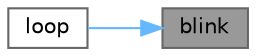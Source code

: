 digraph "blink"
{
 // INTERACTIVE_SVG=YES
 // LATEX_PDF_SIZE
  bgcolor="transparent";
  edge [fontname=Helvetica,fontsize=10,labelfontname=Helvetica,labelfontsize=10];
  node [fontname=Helvetica,fontsize=10,shape=box,height=0.2,width=0.4];
  rankdir="RL";
  Node1 [id="Node000001",label="blink",height=0.2,width=0.4,color="gray40", fillcolor="grey60", style="filled", fontcolor="black",tooltip="Blinks the LED."];
  Node1 -> Node2 [id="edge1_Node000001_Node000002",dir="back",color="steelblue1",style="solid",tooltip=" "];
  Node2 [id="Node000002",label="loop",height=0.2,width=0.4,color="grey40", fillcolor="white", style="filled",URL="$de/df7/JagunecLabos2_2sketch_8ino.html#afe461d27b9c48d5921c00d521181f12f",tooltip=" "];
}
